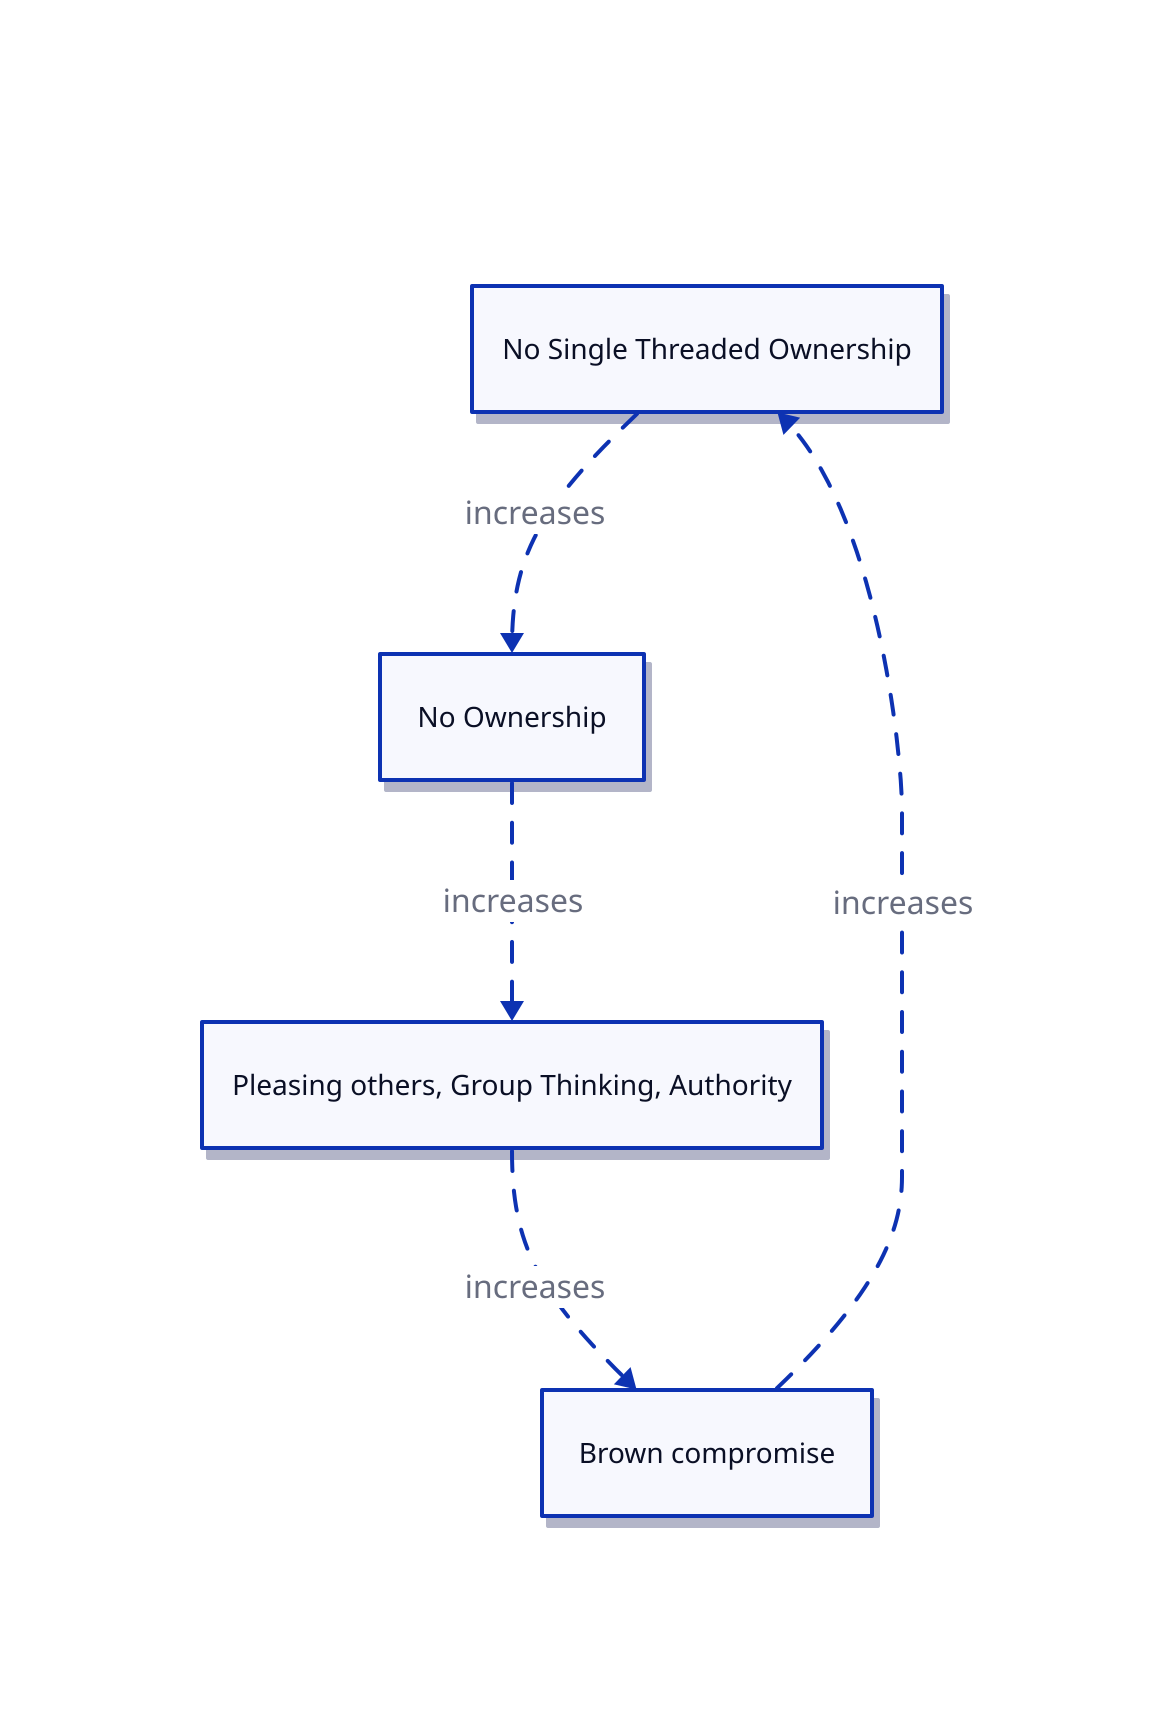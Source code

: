 vars: {
        d2-config: {
          layout-engine: elk
            theme-id: 6
        }
      }

title: |md
### Negative loop: lack of ownership
| {
shape: text
         near: top-center
         style.font-size: 40
         style.underline: true
}

*.style.font-size: 14
*.style.shadow: true

#direction: right

No Single Threaded Ownership -> No Ownership : increases {
  style.animated: true
    style.bold: true
}
No Ownership -> Pleasing others, Group Thinking, Authority : increases {
  style.animated: true
    style.bold: true
}
Pleasing others, Group Thinking, Authority -> Brown compromise : increases {
  style.animated: true
    style.bold: true
}
Brown compromise -> No Single Threaded Ownership : increases {
  style.animated: true
    style.bold: true
}
